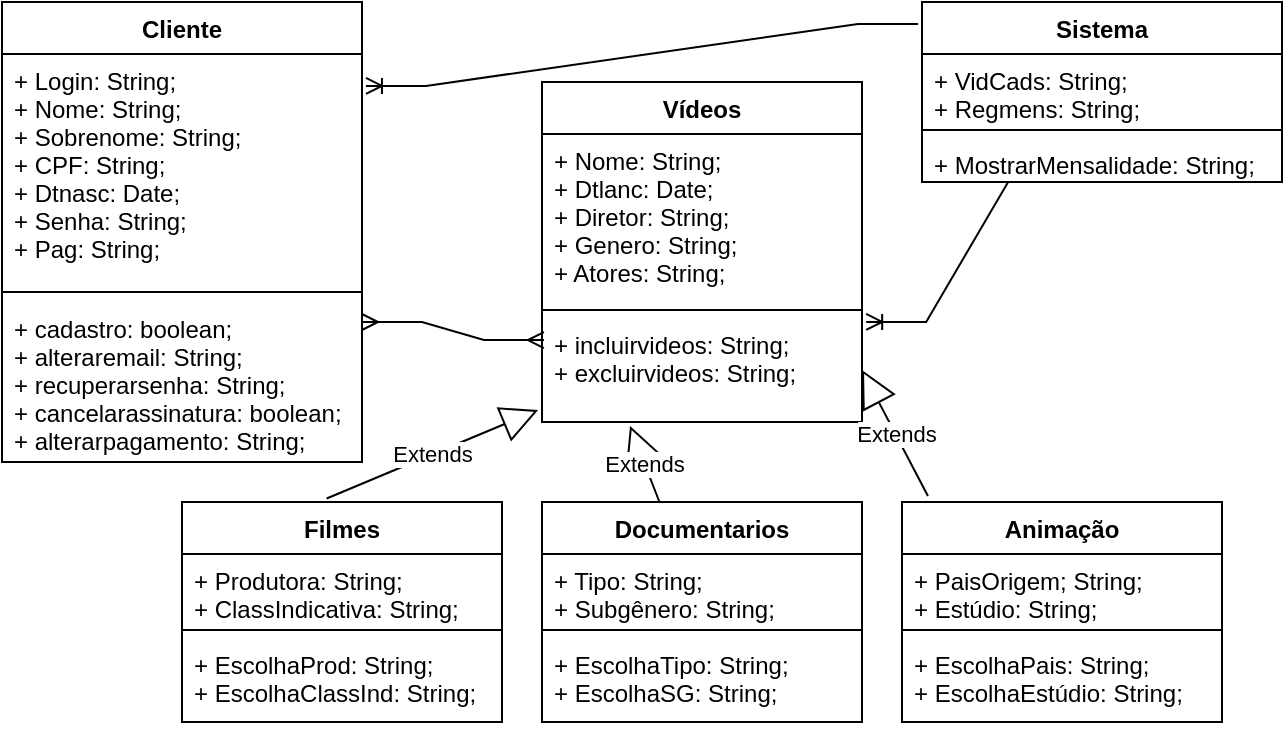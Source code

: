 <mxfile version="17.4.4" type="github">
  <diagram id="F4QLGc9wct3AqZtMxQmj" name="Page-1">
    <mxGraphModel dx="827" dy="493" grid="1" gridSize="10" guides="1" tooltips="1" connect="1" arrows="1" fold="1" page="1" pageScale="1" pageWidth="827" pageHeight="1169" math="0" shadow="0">
      <root>
        <mxCell id="0" />
        <mxCell id="1" parent="0" />
        <mxCell id="mF6jqjErhzN6eNfQrWpt-1" value="Cliente" style="swimlane;fontStyle=1;align=center;verticalAlign=top;childLayout=stackLayout;horizontal=1;startSize=26;horizontalStack=0;resizeParent=1;resizeParentMax=0;resizeLast=0;collapsible=1;marginBottom=0;" parent="1" vertex="1">
          <mxGeometry x="20" y="30" width="180" height="230" as="geometry" />
        </mxCell>
        <mxCell id="mF6jqjErhzN6eNfQrWpt-2" value="+ Login: String;&#xa;+ Nome: String;&#xa;+ Sobrenome: String;&#xa;+ CPF: String;&#xa;+ Dtnasc: Date;&#xa;+ Senha: String;&#xa;+ Pag: String;" style="text;strokeColor=none;fillColor=none;align=left;verticalAlign=top;spacingLeft=4;spacingRight=4;overflow=hidden;rotatable=0;points=[[0,0.5],[1,0.5]];portConstraint=eastwest;" parent="mF6jqjErhzN6eNfQrWpt-1" vertex="1">
          <mxGeometry y="26" width="180" height="114" as="geometry" />
        </mxCell>
        <mxCell id="mF6jqjErhzN6eNfQrWpt-3" value="" style="line;strokeWidth=1;fillColor=none;align=left;verticalAlign=middle;spacingTop=-1;spacingLeft=3;spacingRight=3;rotatable=0;labelPosition=right;points=[];portConstraint=eastwest;" parent="mF6jqjErhzN6eNfQrWpt-1" vertex="1">
          <mxGeometry y="140" width="180" height="10" as="geometry" />
        </mxCell>
        <mxCell id="mF6jqjErhzN6eNfQrWpt-4" value="+ cadastro: boolean;&#xa;+ alteraremail: String;&#xa;+ recuperarsenha: String;&#xa;+ cancelarassinatura: boolean;&#xa;+ alterarpagamento: String;&#xa;" style="text;strokeColor=none;fillColor=none;align=left;verticalAlign=top;spacingLeft=4;spacingRight=4;overflow=hidden;rotatable=0;points=[[0,0.5],[1,0.5]];portConstraint=eastwest;" parent="mF6jqjErhzN6eNfQrWpt-1" vertex="1">
          <mxGeometry y="150" width="180" height="80" as="geometry" />
        </mxCell>
        <mxCell id="mF6jqjErhzN6eNfQrWpt-6" value="Vídeos" style="swimlane;fontStyle=1;align=center;verticalAlign=top;childLayout=stackLayout;horizontal=1;startSize=26;horizontalStack=0;resizeParent=1;resizeParentMax=0;resizeLast=0;collapsible=1;marginBottom=0;" parent="1" vertex="1">
          <mxGeometry x="290" y="70" width="160" height="170" as="geometry" />
        </mxCell>
        <mxCell id="mF6jqjErhzN6eNfQrWpt-7" value="+ Nome: String;&#xa;+ Dtlanc: Date;&#xa;+ Diretor: String;&#xa;+ Genero: String;&#xa;+ Atores: String;" style="text;strokeColor=none;fillColor=none;align=left;verticalAlign=top;spacingLeft=4;spacingRight=4;overflow=hidden;rotatable=0;points=[[0,0.5],[1,0.5]];portConstraint=eastwest;" parent="mF6jqjErhzN6eNfQrWpt-6" vertex="1">
          <mxGeometry y="26" width="160" height="84" as="geometry" />
        </mxCell>
        <mxCell id="mF6jqjErhzN6eNfQrWpt-8" value="" style="line;strokeWidth=1;fillColor=none;align=left;verticalAlign=middle;spacingTop=-1;spacingLeft=3;spacingRight=3;rotatable=0;labelPosition=right;points=[];portConstraint=eastwest;" parent="mF6jqjErhzN6eNfQrWpt-6" vertex="1">
          <mxGeometry y="110" width="160" height="8" as="geometry" />
        </mxCell>
        <mxCell id="mF6jqjErhzN6eNfQrWpt-9" value="+ incluirvideos: String;&#xa;+ excluirvideos: String;" style="text;strokeColor=none;fillColor=none;align=left;verticalAlign=top;spacingLeft=4;spacingRight=4;overflow=hidden;rotatable=0;points=[[0,0.5],[1,0.5]];portConstraint=eastwest;" parent="mF6jqjErhzN6eNfQrWpt-6" vertex="1">
          <mxGeometry y="118" width="160" height="52" as="geometry" />
        </mxCell>
        <mxCell id="mF6jqjErhzN6eNfQrWpt-14" value="Extends" style="endArrow=block;endSize=16;endFill=0;html=1;rounded=0;entryX=-0.012;entryY=0.885;entryDx=0;entryDy=0;entryPerimeter=0;exitX=0.452;exitY=-0.016;exitDx=0;exitDy=0;exitPerimeter=0;" parent="1" source="mF6jqjErhzN6eNfQrWpt-15" target="mF6jqjErhzN6eNfQrWpt-9" edge="1">
          <mxGeometry width="160" relative="1" as="geometry">
            <mxPoint x="290" y="280" as="sourcePoint" />
            <mxPoint x="450" y="280" as="targetPoint" />
          </mxGeometry>
        </mxCell>
        <mxCell id="mF6jqjErhzN6eNfQrWpt-15" value="Filmes" style="swimlane;fontStyle=1;align=center;verticalAlign=top;childLayout=stackLayout;horizontal=1;startSize=26;horizontalStack=0;resizeParent=1;resizeParentMax=0;resizeLast=0;collapsible=1;marginBottom=0;" parent="1" vertex="1">
          <mxGeometry x="110" y="280" width="160" height="110" as="geometry" />
        </mxCell>
        <mxCell id="mF6jqjErhzN6eNfQrWpt-16" value="+ Produtora: String;&#xa;+ ClassIndicativa: String;" style="text;strokeColor=none;fillColor=none;align=left;verticalAlign=top;spacingLeft=4;spacingRight=4;overflow=hidden;rotatable=0;points=[[0,0.5],[1,0.5]];portConstraint=eastwest;" parent="mF6jqjErhzN6eNfQrWpt-15" vertex="1">
          <mxGeometry y="26" width="160" height="34" as="geometry" />
        </mxCell>
        <mxCell id="mF6jqjErhzN6eNfQrWpt-17" value="" style="line;strokeWidth=1;fillColor=none;align=left;verticalAlign=middle;spacingTop=-1;spacingLeft=3;spacingRight=3;rotatable=0;labelPosition=right;points=[];portConstraint=eastwest;" parent="mF6jqjErhzN6eNfQrWpt-15" vertex="1">
          <mxGeometry y="60" width="160" height="8" as="geometry" />
        </mxCell>
        <mxCell id="mF6jqjErhzN6eNfQrWpt-18" value="+ EscolhaProd: String;&#xa;+ EscolhaClassInd: String;" style="text;align=left;verticalAlign=top;spacingLeft=4;spacingRight=4;overflow=hidden;rotatable=0;points=[[0,0.5],[1,0.5]];portConstraint=eastwest;" parent="mF6jqjErhzN6eNfQrWpt-15" vertex="1">
          <mxGeometry y="68" width="160" height="42" as="geometry" />
        </mxCell>
        <mxCell id="mF6jqjErhzN6eNfQrWpt-19" value="Documentarios" style="swimlane;fontStyle=1;align=center;verticalAlign=top;childLayout=stackLayout;horizontal=1;startSize=26;horizontalStack=0;resizeParent=1;resizeParentMax=0;resizeLast=0;collapsible=1;marginBottom=0;" parent="1" vertex="1">
          <mxGeometry x="290" y="280" width="160" height="110" as="geometry" />
        </mxCell>
        <mxCell id="mF6jqjErhzN6eNfQrWpt-20" value="+ Tipo: String;&#xa;+ Subgênero: String;" style="text;strokeColor=none;fillColor=none;align=left;verticalAlign=top;spacingLeft=4;spacingRight=4;overflow=hidden;rotatable=0;points=[[0,0.5],[1,0.5]];portConstraint=eastwest;" parent="mF6jqjErhzN6eNfQrWpt-19" vertex="1">
          <mxGeometry y="26" width="160" height="34" as="geometry" />
        </mxCell>
        <mxCell id="mF6jqjErhzN6eNfQrWpt-21" value="" style="line;strokeWidth=1;fillColor=none;align=left;verticalAlign=middle;spacingTop=-1;spacingLeft=3;spacingRight=3;rotatable=0;labelPosition=right;points=[];portConstraint=eastwest;" parent="mF6jqjErhzN6eNfQrWpt-19" vertex="1">
          <mxGeometry y="60" width="160" height="8" as="geometry" />
        </mxCell>
        <mxCell id="mF6jqjErhzN6eNfQrWpt-22" value="+ EscolhaTipo: String;&#xa;+ EscolhaSG: String;" style="text;strokeColor=none;fillColor=none;align=left;verticalAlign=top;spacingLeft=4;spacingRight=4;overflow=hidden;rotatable=0;points=[[0,0.5],[1,0.5]];portConstraint=eastwest;" parent="mF6jqjErhzN6eNfQrWpt-19" vertex="1">
          <mxGeometry y="68" width="160" height="42" as="geometry" />
        </mxCell>
        <mxCell id="mF6jqjErhzN6eNfQrWpt-23" value="Animação" style="swimlane;fontStyle=1;align=center;verticalAlign=top;childLayout=stackLayout;horizontal=1;startSize=26;horizontalStack=0;resizeParent=1;resizeParentMax=0;resizeLast=0;collapsible=1;marginBottom=0;" parent="1" vertex="1">
          <mxGeometry x="470" y="280" width="160" height="110" as="geometry" />
        </mxCell>
        <mxCell id="mF6jqjErhzN6eNfQrWpt-24" value="+ PaisOrigem; String;&#xa;+ Estúdio: String;" style="text;strokeColor=none;fillColor=none;align=left;verticalAlign=top;spacingLeft=4;spacingRight=4;overflow=hidden;rotatable=0;points=[[0,0.5],[1,0.5]];portConstraint=eastwest;" parent="mF6jqjErhzN6eNfQrWpt-23" vertex="1">
          <mxGeometry y="26" width="160" height="34" as="geometry" />
        </mxCell>
        <mxCell id="mF6jqjErhzN6eNfQrWpt-25" value="" style="line;strokeWidth=1;fillColor=none;align=left;verticalAlign=middle;spacingTop=-1;spacingLeft=3;spacingRight=3;rotatable=0;labelPosition=right;points=[];portConstraint=eastwest;" parent="mF6jqjErhzN6eNfQrWpt-23" vertex="1">
          <mxGeometry y="60" width="160" height="8" as="geometry" />
        </mxCell>
        <mxCell id="mF6jqjErhzN6eNfQrWpt-26" value="+ EscolhaPais: String;&#xa;+ EscolhaEstúdio: String;" style="text;strokeColor=none;fillColor=none;align=left;verticalAlign=top;spacingLeft=4;spacingRight=4;overflow=hidden;rotatable=0;points=[[0,0.5],[1,0.5]];portConstraint=eastwest;" parent="mF6jqjErhzN6eNfQrWpt-23" vertex="1">
          <mxGeometry y="68" width="160" height="42" as="geometry" />
        </mxCell>
        <mxCell id="mF6jqjErhzN6eNfQrWpt-28" value="Extends" style="endArrow=block;endSize=16;endFill=0;html=1;rounded=0;entryX=0.275;entryY=1.038;entryDx=0;entryDy=0;entryPerimeter=0;" parent="1" source="mF6jqjErhzN6eNfQrWpt-19" edge="1" target="mF6jqjErhzN6eNfQrWpt-9">
          <mxGeometry width="160" relative="1" as="geometry">
            <mxPoint x="390.0" y="253.134" as="sourcePoint" />
            <mxPoint x="480" y="200" as="targetPoint" />
            <Array as="points" />
          </mxGeometry>
        </mxCell>
        <mxCell id="bclyGPcADbw9BP37CdRS-3" value="Sistema" style="swimlane;fontStyle=1;align=center;verticalAlign=top;childLayout=stackLayout;horizontal=1;startSize=26;horizontalStack=0;resizeParent=1;resizeParentMax=0;resizeLast=0;collapsible=1;marginBottom=0;" vertex="1" parent="1">
          <mxGeometry x="480" y="30" width="180" height="90" as="geometry" />
        </mxCell>
        <mxCell id="bclyGPcADbw9BP37CdRS-4" value="+ VidCads: String;&#xa;+ Regmens: String;" style="text;strokeColor=none;fillColor=none;align=left;verticalAlign=top;spacingLeft=4;spacingRight=4;overflow=hidden;rotatable=0;points=[[0,0.5],[1,0.5]];portConstraint=eastwest;" vertex="1" parent="bclyGPcADbw9BP37CdRS-3">
          <mxGeometry y="26" width="180" height="34" as="geometry" />
        </mxCell>
        <mxCell id="bclyGPcADbw9BP37CdRS-5" value="" style="line;strokeWidth=1;fillColor=none;align=left;verticalAlign=middle;spacingTop=-1;spacingLeft=3;spacingRight=3;rotatable=0;labelPosition=right;points=[];portConstraint=eastwest;" vertex="1" parent="bclyGPcADbw9BP37CdRS-3">
          <mxGeometry y="60" width="180" height="8" as="geometry" />
        </mxCell>
        <mxCell id="bclyGPcADbw9BP37CdRS-6" value="+ MostrarMensalidade: String;" style="text;align=left;verticalAlign=top;spacingLeft=4;spacingRight=4;overflow=hidden;rotatable=0;points=[[0,0.5],[1,0.5]];portConstraint=eastwest;" vertex="1" parent="bclyGPcADbw9BP37CdRS-3">
          <mxGeometry y="68" width="180" height="22" as="geometry" />
        </mxCell>
        <mxCell id="bclyGPcADbw9BP37CdRS-7" value="Extends" style="endArrow=block;endSize=16;endFill=0;html=1;rounded=0;entryX=1;entryY=0.5;entryDx=0;entryDy=0;exitX=0.081;exitY=-0.027;exitDx=0;exitDy=0;exitPerimeter=0;" edge="1" parent="1" source="mF6jqjErhzN6eNfQrWpt-23" target="mF6jqjErhzN6eNfQrWpt-9">
          <mxGeometry width="160" relative="1" as="geometry">
            <mxPoint x="344" y="370" as="sourcePoint" />
            <mxPoint x="344" y="241.976" as="targetPoint" />
            <Array as="points" />
          </mxGeometry>
        </mxCell>
        <mxCell id="bclyGPcADbw9BP37CdRS-10" value="" style="edgeStyle=entityRelationEdgeStyle;fontSize=12;html=1;endArrow=ERmany;startArrow=ERmany;rounded=0;fontFamily=Helvetica;fontColor=default;entryX=0.006;entryY=0.212;entryDx=0;entryDy=0;entryPerimeter=0;" edge="1" parent="1" target="mF6jqjErhzN6eNfQrWpt-9">
          <mxGeometry width="100" height="100" relative="1" as="geometry">
            <mxPoint x="200" y="190" as="sourcePoint" />
            <mxPoint x="300" y="90" as="targetPoint" />
          </mxGeometry>
        </mxCell>
        <mxCell id="bclyGPcADbw9BP37CdRS-12" value="" style="edgeStyle=entityRelationEdgeStyle;fontSize=12;html=1;endArrow=ERoneToMany;rounded=0;fontFamily=Helvetica;fontColor=default;entryX=1.011;entryY=0.14;entryDx=0;entryDy=0;entryPerimeter=0;exitX=-0.011;exitY=0.122;exitDx=0;exitDy=0;exitPerimeter=0;" edge="1" parent="1" source="bclyGPcADbw9BP37CdRS-3" target="mF6jqjErhzN6eNfQrWpt-2">
          <mxGeometry width="100" height="100" relative="1" as="geometry">
            <mxPoint x="240" y="40" as="sourcePoint" />
            <mxPoint x="330" y="10" as="targetPoint" />
          </mxGeometry>
        </mxCell>
        <mxCell id="bclyGPcADbw9BP37CdRS-15" value="" style="edgeStyle=entityRelationEdgeStyle;fontSize=12;html=1;endArrow=ERoneToMany;rounded=0;fontFamily=Helvetica;fontColor=default;entryX=1.013;entryY=0.038;entryDx=0;entryDy=0;entryPerimeter=0;exitX=0.406;exitY=1;exitDx=0;exitDy=0;exitPerimeter=0;" edge="1" parent="1" source="bclyGPcADbw9BP37CdRS-6" target="mF6jqjErhzN6eNfQrWpt-9">
          <mxGeometry width="100" height="100" relative="1" as="geometry">
            <mxPoint x="756.04" y="150" as="sourcePoint" />
            <mxPoint x="480" y="180.98" as="targetPoint" />
          </mxGeometry>
        </mxCell>
      </root>
    </mxGraphModel>
  </diagram>
</mxfile>
